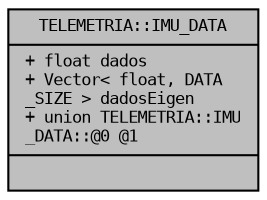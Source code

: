digraph "TELEMETRIA::IMU_DATA"
{
 // LATEX_PDF_SIZE
  bgcolor="transparent";
  edge [fontname="DejaVuSansMono",fontsize="8",labelfontname="DejaVuSansMono",labelfontsize="8"];
  node [fontname="DejaVuSansMono",fontsize="8",shape=record];
  Node1 [label="{TELEMETRIA::IMU_DATA\n|+ float dados\l+ Vector\< float, DATA\l_SIZE \> dadosEigen\l+ union TELEMETRIA::IMU\l_DATA::@0 @1\l|}",height=0.2,width=0.4,color="black", fillcolor="grey75", style="filled", fontcolor="black",tooltip="Estrutura de mensagem."];
}
